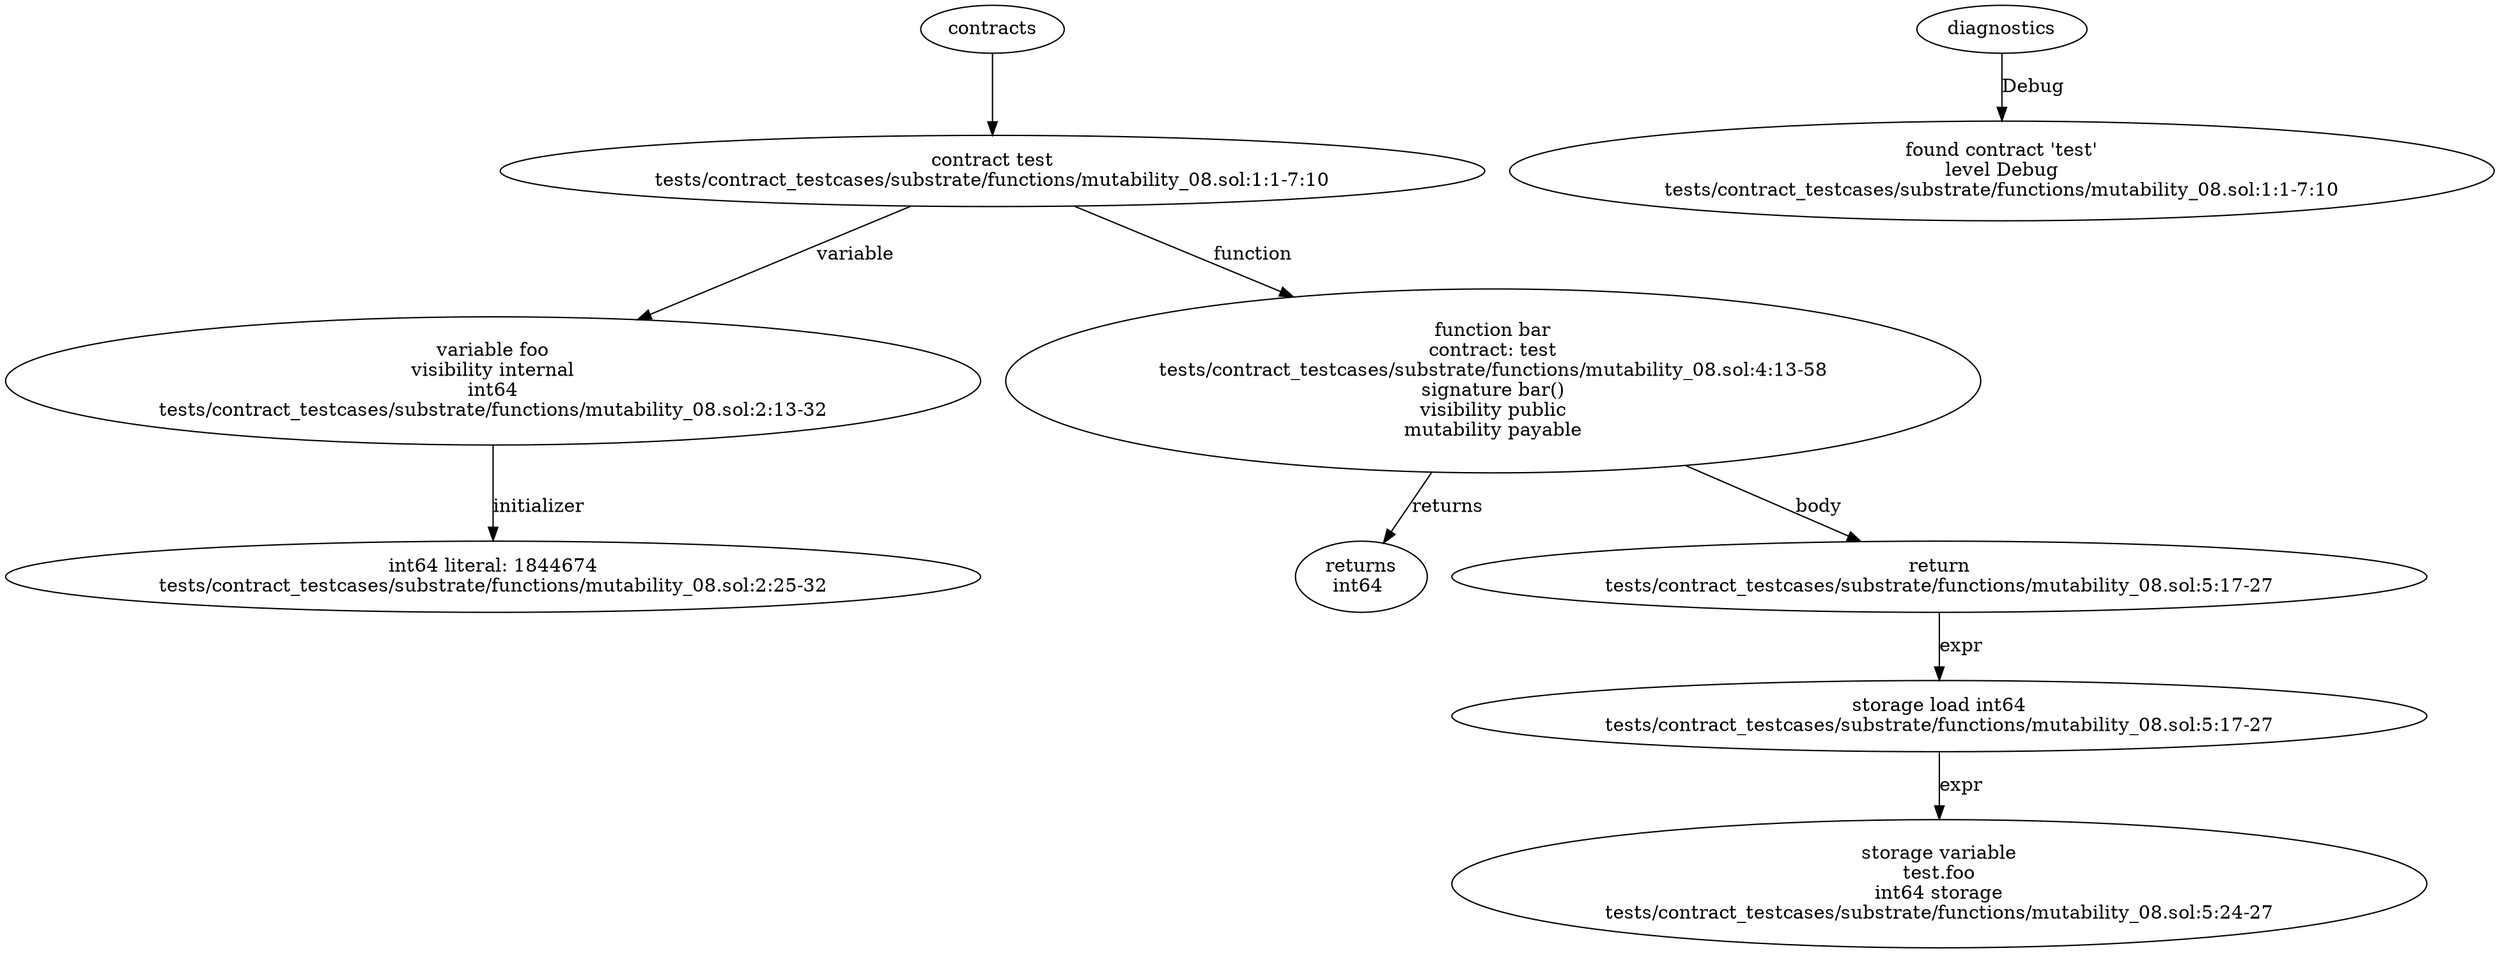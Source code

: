 strict digraph "tests/contract_testcases/substrate/functions/mutability_08.sol" {
	contract [label="contract test\ntests/contract_testcases/substrate/functions/mutability_08.sol:1:1-7:10"]
	var [label="variable foo\nvisibility internal\nint64\ntests/contract_testcases/substrate/functions/mutability_08.sol:2:13-32"]
	number_literal [label="int64 literal: 1844674\ntests/contract_testcases/substrate/functions/mutability_08.sol:2:25-32"]
	bar [label="function bar\ncontract: test\ntests/contract_testcases/substrate/functions/mutability_08.sol:4:13-58\nsignature bar()\nvisibility public\nmutability payable"]
	returns [label="returns\nint64 "]
	return [label="return\ntests/contract_testcases/substrate/functions/mutability_08.sol:5:17-27"]
	storage_load [label="storage load int64\ntests/contract_testcases/substrate/functions/mutability_08.sol:5:17-27"]
	storage_var [label="storage variable\ntest.foo\nint64 storage\ntests/contract_testcases/substrate/functions/mutability_08.sol:5:24-27"]
	diagnostic [label="found contract 'test'\nlevel Debug\ntests/contract_testcases/substrate/functions/mutability_08.sol:1:1-7:10"]
	contracts -> contract
	contract -> var [label="variable"]
	var -> number_literal [label="initializer"]
	contract -> bar [label="function"]
	bar -> returns [label="returns"]
	bar -> return [label="body"]
	return -> storage_load [label="expr"]
	storage_load -> storage_var [label="expr"]
	diagnostics -> diagnostic [label="Debug"]
}
